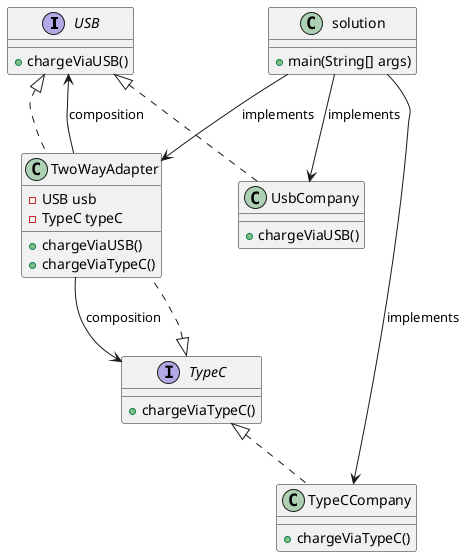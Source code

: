@startuml

interface USB {
    + chargeViaUSB()
}

interface TypeC {
    + chargeViaTypeC()
}

class UsbCompany implements USB {
    + chargeViaUSB()
}

class TypeCCompany implements TypeC {
    + chargeViaTypeC()
}

class TwoWayAdapter implements USB, TypeC {
    - USB usb
    - TypeC typeC
    + chargeViaUSB()
    + chargeViaTypeC()
}

class solution {
    + main(String[] args)
}


TwoWayAdapter --> USB : "composition"
TwoWayAdapter --> TypeC : "composition"

solution --> UsbCompany : "implements"
solution --> TwoWayAdapter : "implements"
solution --> TypeCCompany : "implements"

@enduml
